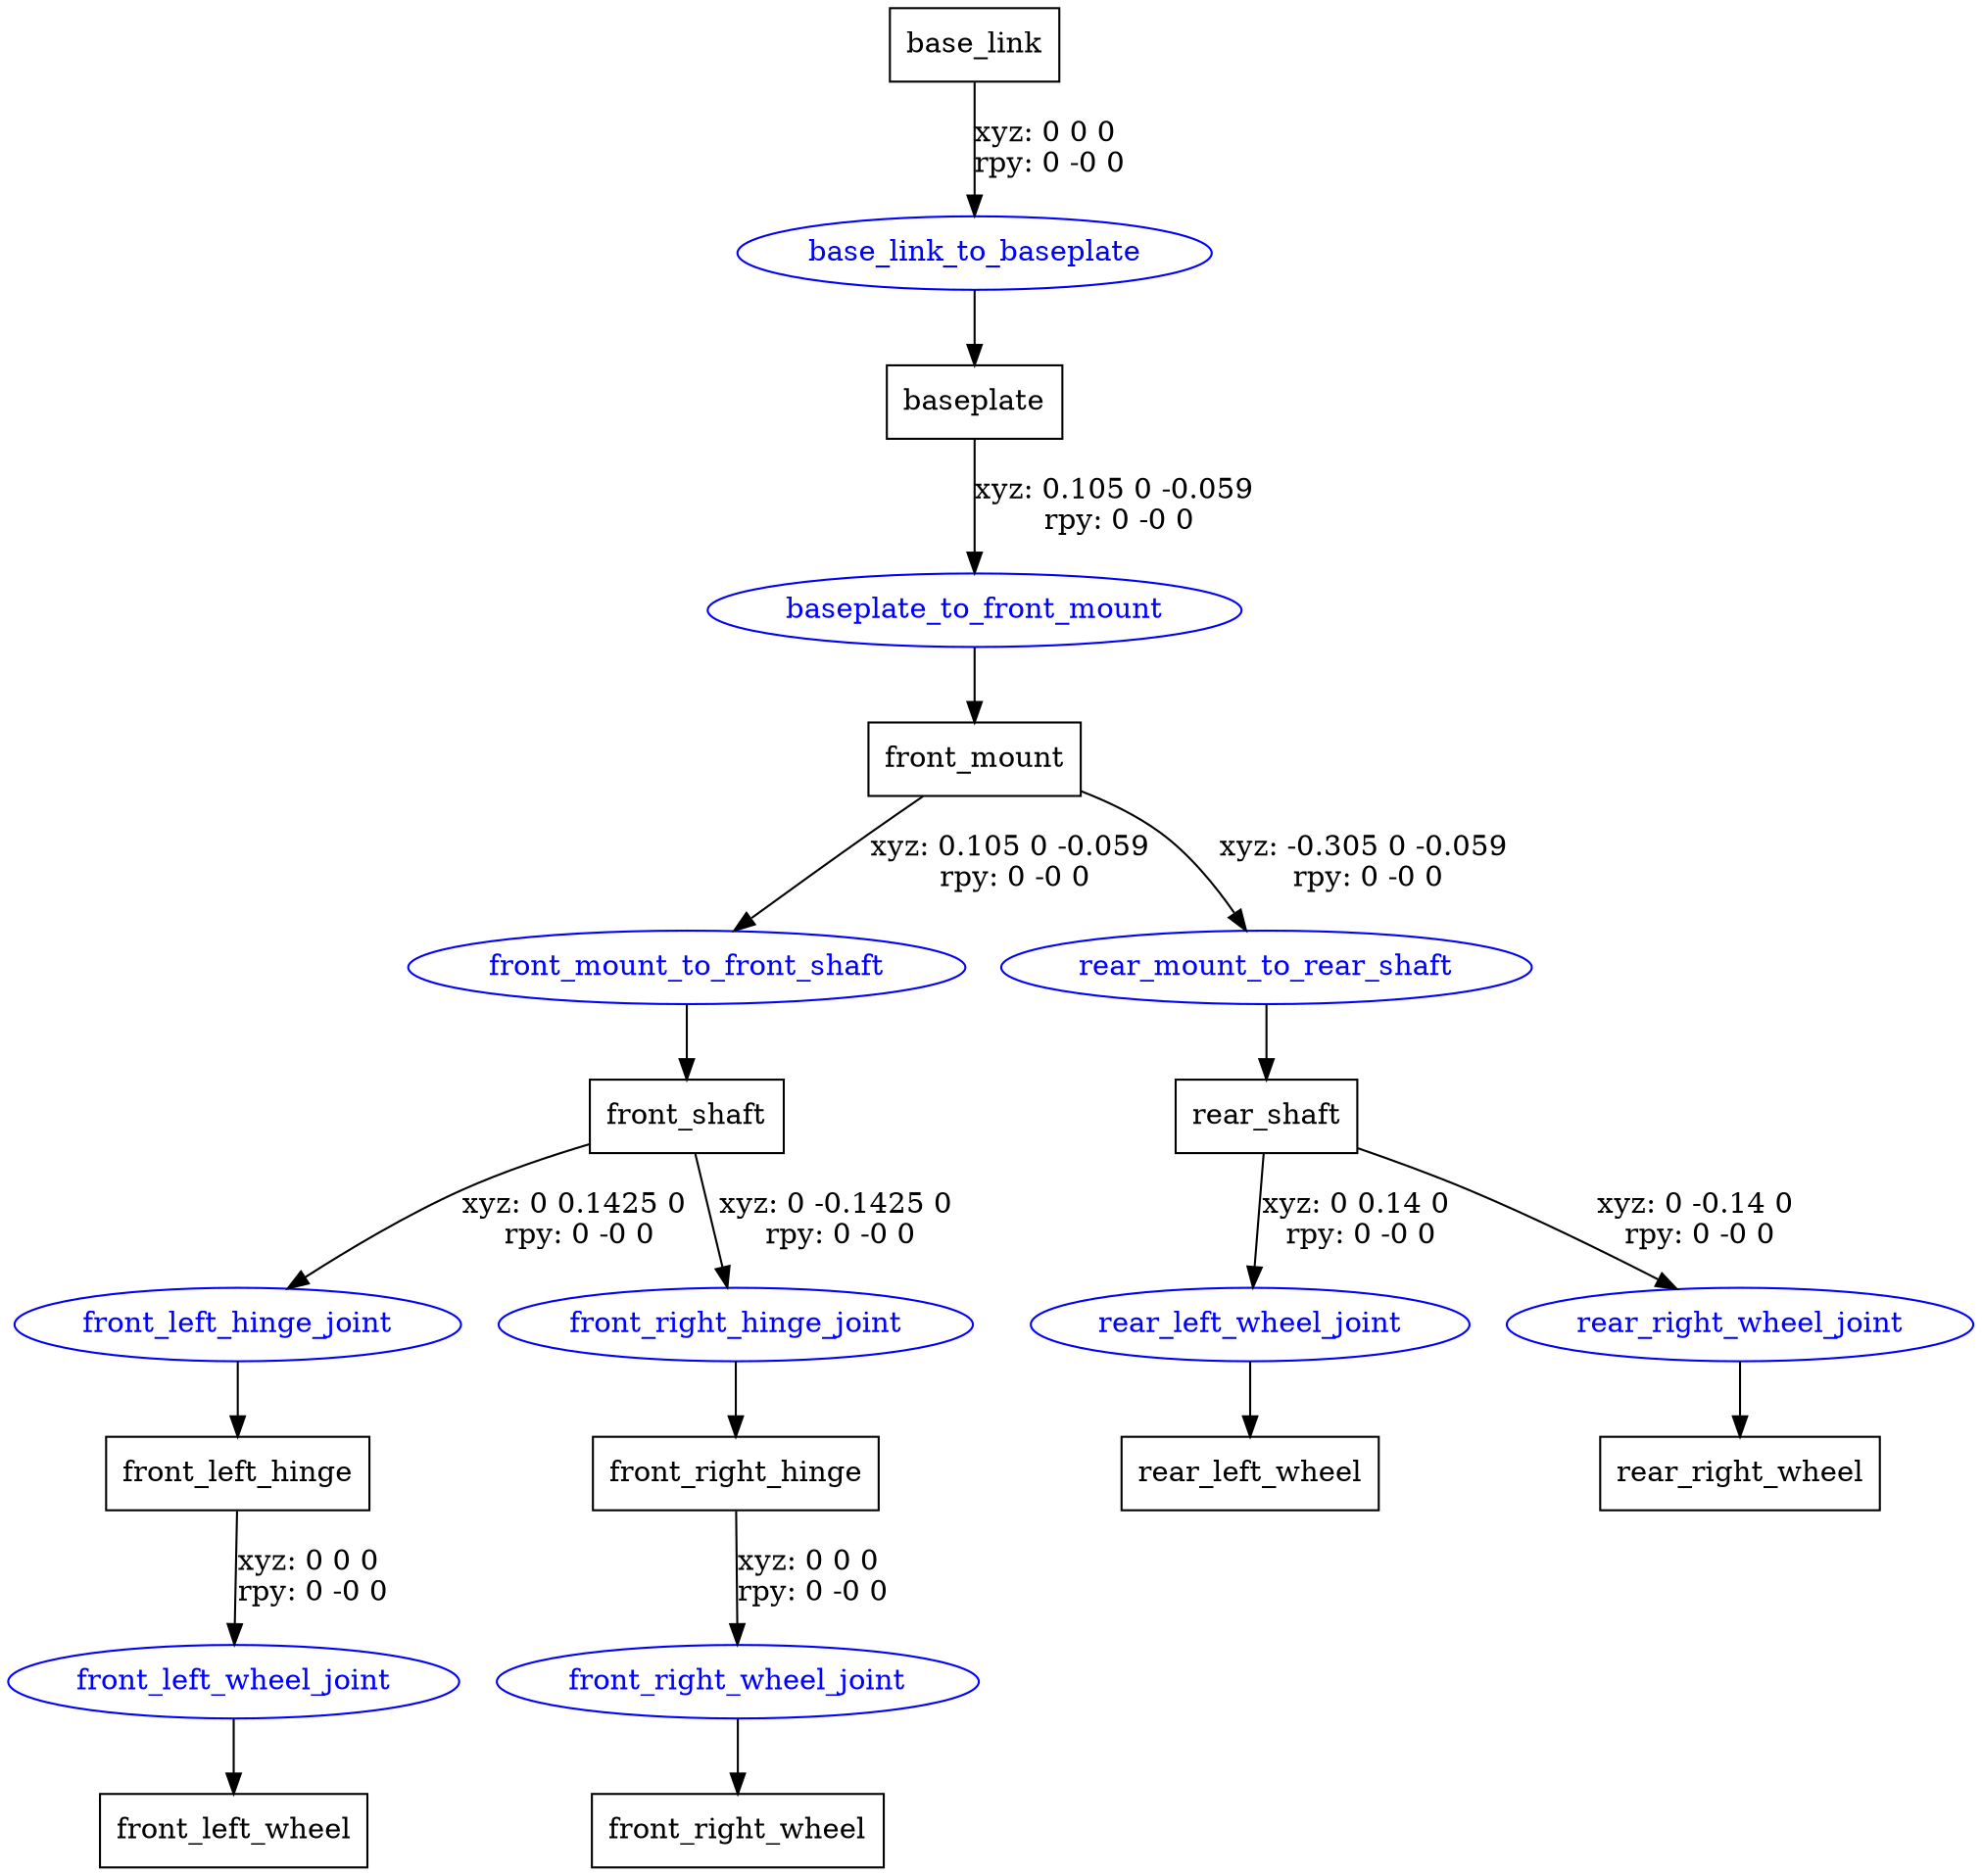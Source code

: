 digraph G {
node [shape=box];
"base_link" [label="base_link"];
"baseplate" [label="baseplate"];
"front_mount" [label="front_mount"];
"front_shaft" [label="front_shaft"];
"front_left_hinge" [label="front_left_hinge"];
"front_left_wheel" [label="front_left_wheel"];
"front_right_hinge" [label="front_right_hinge"];
"front_right_wheel" [label="front_right_wheel"];
"rear_shaft" [label="rear_shaft"];
"rear_left_wheel" [label="rear_left_wheel"];
"rear_right_wheel" [label="rear_right_wheel"];
node [shape=ellipse, color=blue, fontcolor=blue];
"base_link" -> "base_link_to_baseplate" [label="xyz: 0 0 0 \nrpy: 0 -0 0"]
"base_link_to_baseplate" -> "baseplate"
"baseplate" -> "baseplate_to_front_mount" [label="xyz: 0.105 0 -0.059 \nrpy: 0 -0 0"]
"baseplate_to_front_mount" -> "front_mount"
"front_mount" -> "front_mount_to_front_shaft" [label="xyz: 0.105 0 -0.059 \nrpy: 0 -0 0"]
"front_mount_to_front_shaft" -> "front_shaft"
"front_shaft" -> "front_left_hinge_joint" [label="xyz: 0 0.1425 0 \nrpy: 0 -0 0"]
"front_left_hinge_joint" -> "front_left_hinge"
"front_left_hinge" -> "front_left_wheel_joint" [label="xyz: 0 0 0 \nrpy: 0 -0 0"]
"front_left_wheel_joint" -> "front_left_wheel"
"front_shaft" -> "front_right_hinge_joint" [label="xyz: 0 -0.1425 0 \nrpy: 0 -0 0"]
"front_right_hinge_joint" -> "front_right_hinge"
"front_right_hinge" -> "front_right_wheel_joint" [label="xyz: 0 0 0 \nrpy: 0 -0 0"]
"front_right_wheel_joint" -> "front_right_wheel"
"front_mount" -> "rear_mount_to_rear_shaft" [label="xyz: -0.305 0 -0.059 \nrpy: 0 -0 0"]
"rear_mount_to_rear_shaft" -> "rear_shaft"
"rear_shaft" -> "rear_left_wheel_joint" [label="xyz: 0 0.14 0 \nrpy: 0 -0 0"]
"rear_left_wheel_joint" -> "rear_left_wheel"
"rear_shaft" -> "rear_right_wheel_joint" [label="xyz: 0 -0.14 0 \nrpy: 0 -0 0"]
"rear_right_wheel_joint" -> "rear_right_wheel"
}
